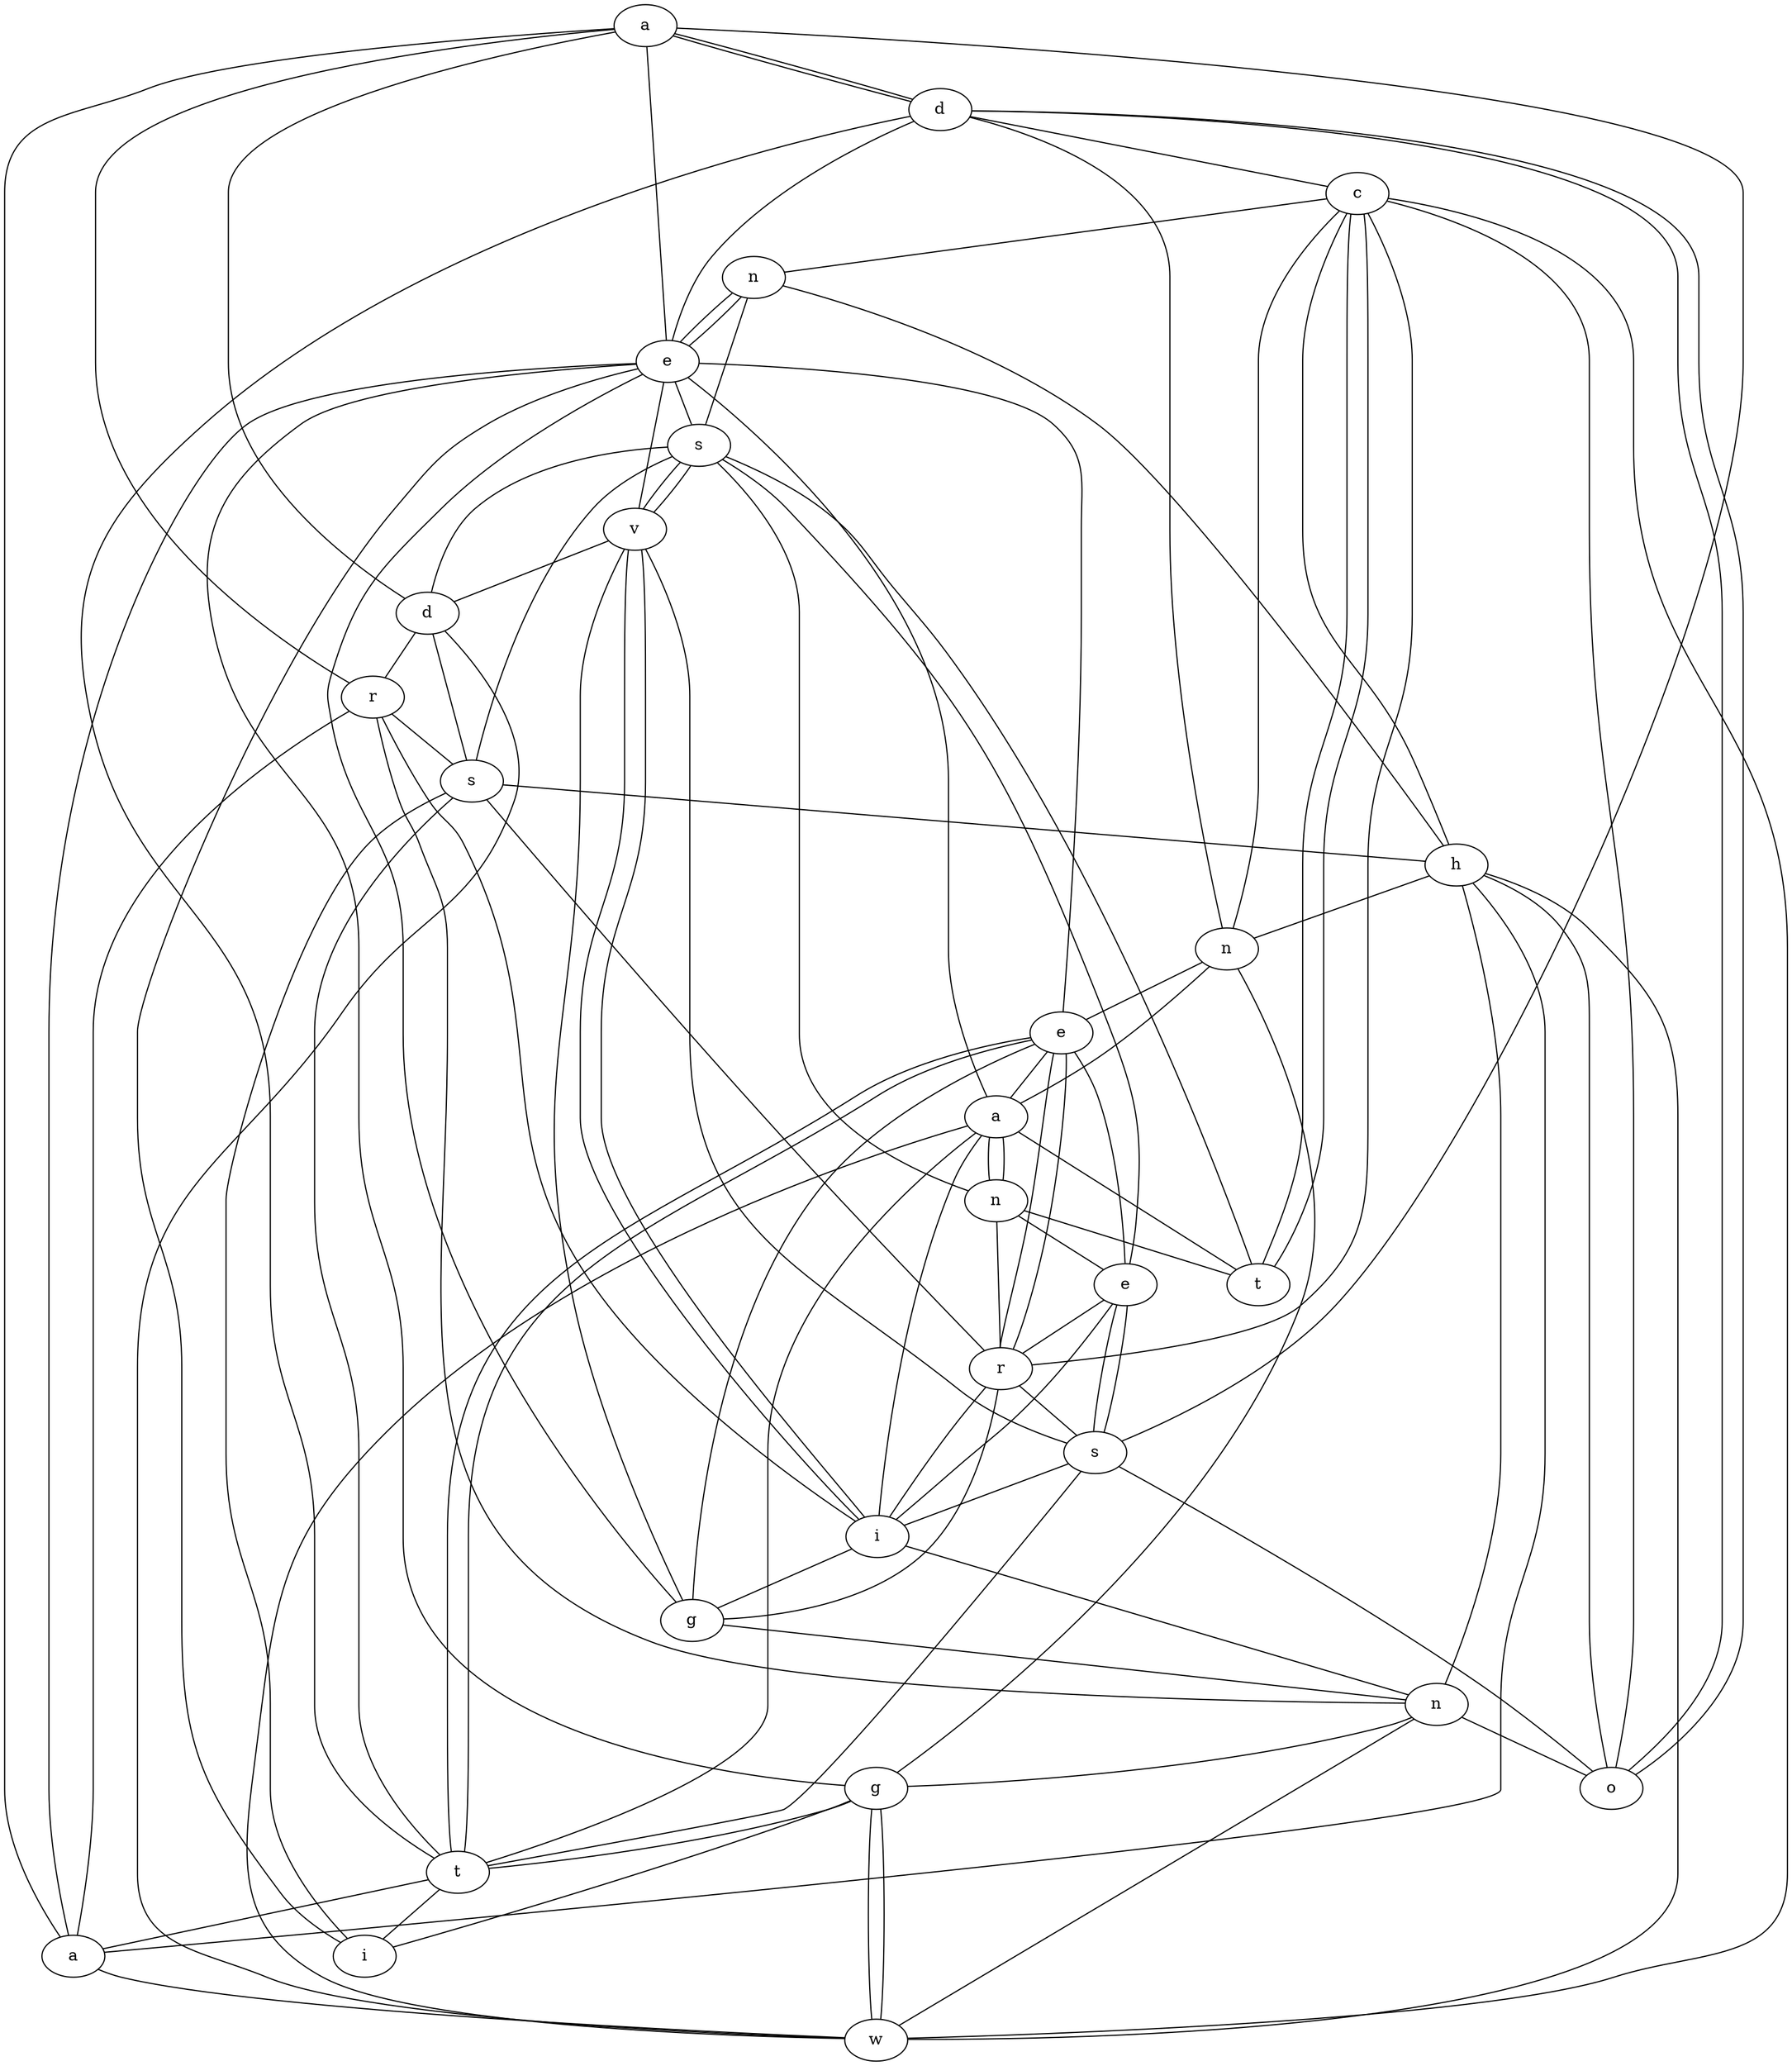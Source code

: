 graph {
    1051081353 [label=a];
    66849241 [label=a];
    53342583 [label=n];
    213493562 [label=d];
    4385267 [label=i];
    261138725 [label=o];
    51574206 [label=t];
    565468867 [label=e];
    647082638 [label=r];
    177014844 [label=d];
    894978618 [label=e];
    948544779 [label=n];
    572570465 [label=n];
    582531406 [label=r];
    264939475 [label=a];
    415170621 [label=s];
    532012257 [label=t];
    151901859 [label=v];
    346347468 [label=g];
    148496047 [label=g];
    125615053 [label=s];
    723039811 [label=e];
    962878065 [label=i];
    112993293 [label=w];
    748275487 [label=n];
    120330115 [label=s];
    76544105 [label=c];
    186790608 [label=h];
    53342583 -- 565468867;
    582531406 -- 76544105;
    125615053 -- 120330115;
    264939475 -- 572570465;
    53342583 -- 565468867;
    532012257 -- 264939475;
    346347468 -- 532012257;
    125615053 -- 582531406;
    177014844 -- 120330115;
    264939475 -- 962878065;
    647082638 -- 1051081353;
    346347468 -- 112993293;
    120330115 -- 151901859;
    647082638 -- 125615053;
    532012257 -- 66849241;
    582531406 -- 894978618;
    582531406 -- 572570465;
    125615053 -- 532012257;
    948544779 -- 261138725;
    748275487 -- 894978618;
    112993293 -- 177014844;
    532012257 -- 4385267;
    415170621 -- 962878065;
    723039811 -- 962878065;
    120330115 -- 151901859;
    51574206 -- 76544105;
    415170621 -- 532012257;
    53342583 -- 120330115;
    723039811 -- 582531406;
    186790608 -- 112993293;
    148496047 -- 582531406;
    4385267 -- 125615053;
    151901859 -- 962878065;
    582531406 -- 894978618;
    76544105 -- 748275487;
    261138725 -- 186790608;
    948544779 -- 346347468;
    565468867 -- 213493562;
    213493562 -- 261138725;
    565468867 -- 894978618;
    572570465 -- 264939475;
    415170621 -- 151901859;
    582531406 -- 962878065;
    112993293 -- 346347468;
    66849241 -- 1051081353;
    894978618 -- 264939475;
    647082638 -- 66849241;
    894978618 -- 148496047;
    213493562 -- 748275487;
    572570465 -- 120330115;
    565468867 -- 264939475;
    148496047 -- 948544779;
    186790608 -- 76544105;
    177014844 -- 647082638;
    125615053 -- 186790608;
    112993293 -- 76544105;
    582531406 -- 415170621;
    151901859 -- 177014844;
    346347468 -- 565468867;
    148496047 -- 151901859;
    723039811 -- 415170621;
    1051081353 -- 415170621;
    261138725 -- 76544105;
    894978618 -- 723039811;
    66849241 -- 112993293;
    264939475 -- 112993293;
    346347468 -- 748275487;
    647082638 -- 948544779;
    962878065 -- 647082638;
    948544779 -- 962878065;
    723039811 -- 120330115;
    572570465 -- 51574206;
    565468867 -- 151901859;
    213493562 -- 76544105;
    1051081353 -- 213493562;
    962878065 -- 151901859;
    112993293 -- 948544779;
    186790608 -- 948544779;
    346347468 -- 4385267;
    565468867 -- 66849241;
    1051081353 -- 177014844;
    962878065 -- 148496047;
    748275487 -- 264939475;
    4385267 -- 565468867;
    565468867 -- 1051081353;
    51574206 -- 76544105;
    532012257 -- 213493562;
    532012257 -- 894978618;
    723039811 -- 415170621;
    264939475 -- 51574206;
    572570465 -- 723039811;
    894978618 -- 532012257;
    66849241 -- 186790608;
    213493562 -- 261138725;
    415170621 -- 261138725;
    125615053 -- 177014844;
    186790608 -- 53342583;
    565468867 -- 120330115;
    51574206 -- 120330115;
    186790608 -- 748275487;
    213493562 -- 1051081353;
    76544105 -- 53342583;
    148496047 -- 565468867;
}

